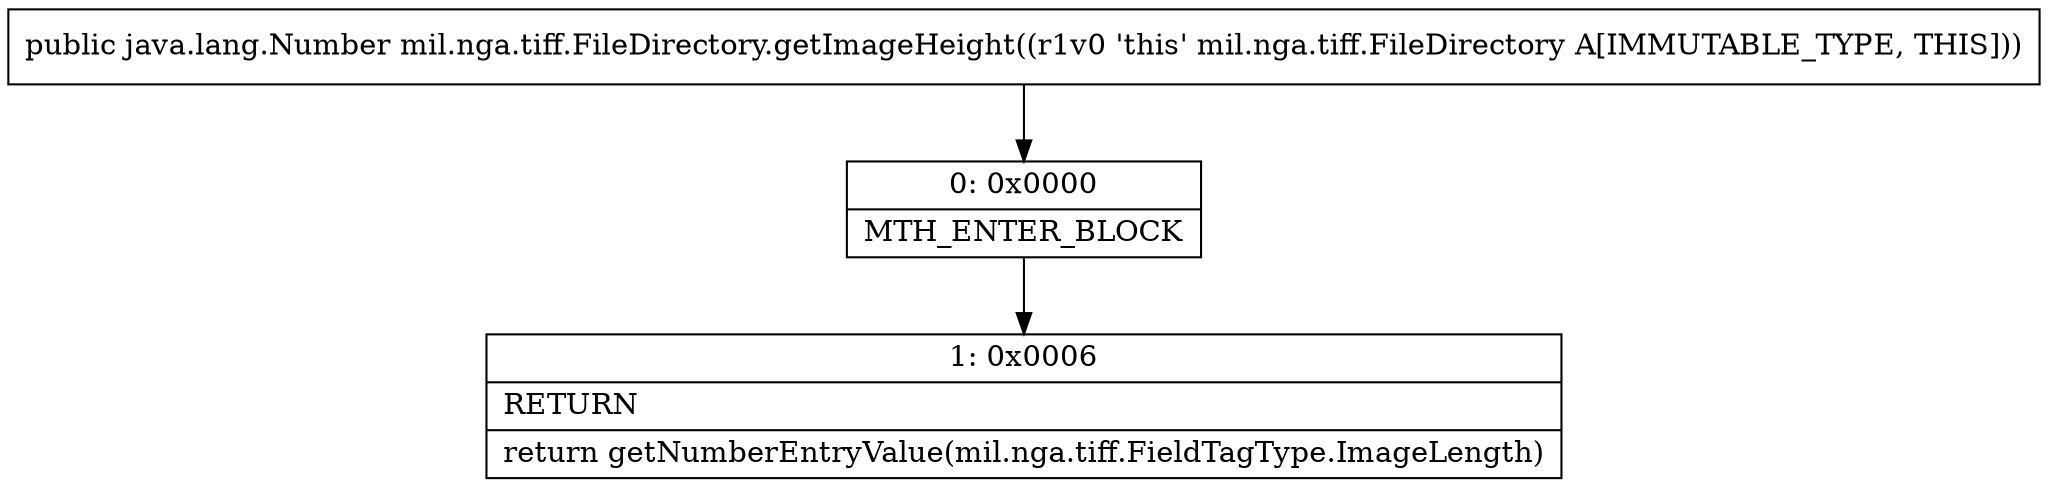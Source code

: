 digraph "CFG formil.nga.tiff.FileDirectory.getImageHeight()Ljava\/lang\/Number;" {
Node_0 [shape=record,label="{0\:\ 0x0000|MTH_ENTER_BLOCK\l}"];
Node_1 [shape=record,label="{1\:\ 0x0006|RETURN\l|return getNumberEntryValue(mil.nga.tiff.FieldTagType.ImageLength)\l}"];
MethodNode[shape=record,label="{public java.lang.Number mil.nga.tiff.FileDirectory.getImageHeight((r1v0 'this' mil.nga.tiff.FileDirectory A[IMMUTABLE_TYPE, THIS])) }"];
MethodNode -> Node_0;
Node_0 -> Node_1;
}

